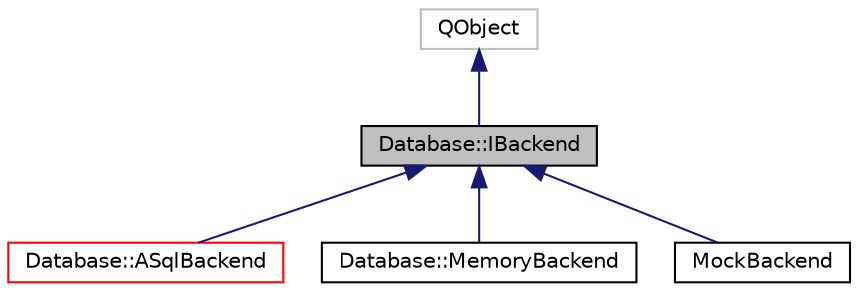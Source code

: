 digraph "Database::IBackend"
{
 // LATEX_PDF_SIZE
  edge [fontname="Helvetica",fontsize="10",labelfontname="Helvetica",labelfontsize="10"];
  node [fontname="Helvetica",fontsize="10",shape=record];
  Node1 [label="Database::IBackend",height=0.2,width=0.4,color="black", fillcolor="grey75", style="filled", fontcolor="black",tooltip="Low level database interface."];
  Node2 -> Node1 [dir="back",color="midnightblue",fontsize="10",style="solid",fontname="Helvetica"];
  Node2 [label="QObject",height=0.2,width=0.4,color="grey75", fillcolor="white", style="filled",tooltip=" "];
  Node1 -> Node3 [dir="back",color="midnightblue",fontsize="10",style="solid",fontname="Helvetica"];
  Node3 [label="Database::ASqlBackend",height=0.2,width=0.4,color="red", fillcolor="white", style="filled",URL="$class_database_1_1_a_sql_backend.html",tooltip=" "];
  Node1 -> Node6 [dir="back",color="midnightblue",fontsize="10",style="solid",fontname="Helvetica"];
  Node6 [label="Database::MemoryBackend",height=0.2,width=0.4,color="black", fillcolor="white", style="filled",URL="$class_database_1_1_memory_backend.html",tooltip="memory based backend"];
  Node1 -> Node7 [dir="back",color="midnightblue",fontsize="10",style="solid",fontname="Helvetica"];
  Node7 [label="MockBackend",height=0.2,width=0.4,color="black", fillcolor="white", style="filled",URL="$struct_mock_backend.html",tooltip=" "];
}
